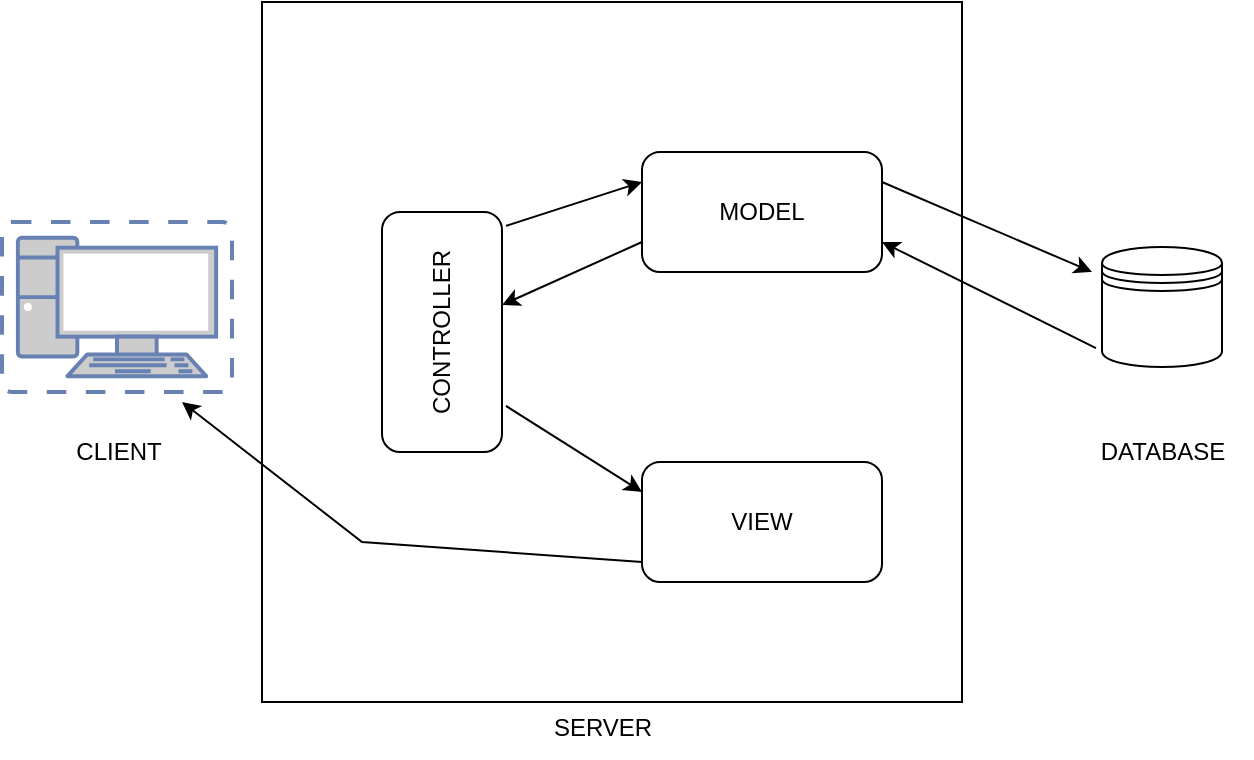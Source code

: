 <mxfile version="22.1.11" type="google">
  <diagram name="Sayfa -1" id="A4B-G4L5MD3Yk1idEYMb">
    <mxGraphModel dx="1674" dy="772" grid="1" gridSize="10" guides="1" tooltips="1" connect="1" arrows="1" fold="1" page="1" pageScale="1" pageWidth="827" pageHeight="1169" math="0" shadow="0">
      <root>
        <mxCell id="0" />
        <mxCell id="1" parent="0" />
        <mxCell id="n2QFOZv2fY4_Q-dJ_-95-1" value="" style="fontColor=#0066CC;verticalAlign=top;verticalLabelPosition=bottom;labelPosition=center;align=center;html=1;outlineConnect=0;fillColor=#CCCCCC;strokeColor=#6881B3;gradientColor=none;gradientDirection=north;strokeWidth=2;shape=mxgraph.networks.virtual_pc;" vertex="1" parent="1">
          <mxGeometry x="70" y="250" width="115" height="85" as="geometry" />
        </mxCell>
        <mxCell id="n2QFOZv2fY4_Q-dJ_-95-2" value="" style="whiteSpace=wrap;html=1;aspect=fixed;" vertex="1" parent="1">
          <mxGeometry x="200" y="140" width="350" height="350" as="geometry" />
        </mxCell>
        <mxCell id="n2QFOZv2fY4_Q-dJ_-95-3" value="" style="shape=datastore;whiteSpace=wrap;html=1;" vertex="1" parent="1">
          <mxGeometry x="620" y="262.5" width="60" height="60" as="geometry" />
        </mxCell>
        <mxCell id="n2QFOZv2fY4_Q-dJ_-95-4" value="CLIENT" style="text;html=1;align=center;verticalAlign=middle;resizable=0;points=[];autosize=1;strokeColor=none;fillColor=none;" vertex="1" parent="1">
          <mxGeometry x="92.5" y="350" width="70" height="30" as="geometry" />
        </mxCell>
        <mxCell id="n2QFOZv2fY4_Q-dJ_-95-5" value="DATABASE" style="text;html=1;align=center;verticalAlign=middle;resizable=0;points=[];autosize=1;strokeColor=none;fillColor=none;" vertex="1" parent="1">
          <mxGeometry x="605" y="350" width="90" height="30" as="geometry" />
        </mxCell>
        <mxCell id="n2QFOZv2fY4_Q-dJ_-95-6" value="VIEW" style="rounded=1;whiteSpace=wrap;html=1;" vertex="1" parent="1">
          <mxGeometry x="390" y="370" width="120" height="60" as="geometry" />
        </mxCell>
        <mxCell id="n2QFOZv2fY4_Q-dJ_-95-7" value="MODEL" style="rounded=1;whiteSpace=wrap;html=1;" vertex="1" parent="1">
          <mxGeometry x="390" y="215" width="120" height="60" as="geometry" />
        </mxCell>
        <mxCell id="n2QFOZv2fY4_Q-dJ_-95-8" value="CONTROLLER" style="rounded=1;whiteSpace=wrap;html=1;rotation=-90;" vertex="1" parent="1">
          <mxGeometry x="230" y="275" width="120" height="60" as="geometry" />
        </mxCell>
        <mxCell id="n2QFOZv2fY4_Q-dJ_-95-9" value="" style="endArrow=classic;html=1;rounded=0;exitX=0.942;exitY=1.033;exitDx=0;exitDy=0;entryX=0;entryY=0.25;entryDx=0;entryDy=0;exitPerimeter=0;" edge="1" parent="1" source="n2QFOZv2fY4_Q-dJ_-95-8" target="n2QFOZv2fY4_Q-dJ_-95-7">
          <mxGeometry width="50" height="50" relative="1" as="geometry">
            <mxPoint x="390" y="420" as="sourcePoint" />
            <mxPoint x="440" y="370" as="targetPoint" />
          </mxGeometry>
        </mxCell>
        <mxCell id="n2QFOZv2fY4_Q-dJ_-95-10" value="" style="endArrow=classic;html=1;rounded=0;exitX=0;exitY=0.75;exitDx=0;exitDy=0;" edge="1" parent="1" source="n2QFOZv2fY4_Q-dJ_-95-7" target="n2QFOZv2fY4_Q-dJ_-95-8">
          <mxGeometry width="50" height="50" relative="1" as="geometry">
            <mxPoint x="390" y="420" as="sourcePoint" />
            <mxPoint x="440" y="370" as="targetPoint" />
          </mxGeometry>
        </mxCell>
        <mxCell id="n2QFOZv2fY4_Q-dJ_-95-11" value="" style="endArrow=classic;html=1;rounded=0;exitX=0.192;exitY=1.033;exitDx=0;exitDy=0;exitPerimeter=0;entryX=0;entryY=0.25;entryDx=0;entryDy=0;" edge="1" parent="1" source="n2QFOZv2fY4_Q-dJ_-95-8" target="n2QFOZv2fY4_Q-dJ_-95-6">
          <mxGeometry width="50" height="50" relative="1" as="geometry">
            <mxPoint x="390" y="420" as="sourcePoint" />
            <mxPoint x="440" y="370" as="targetPoint" />
          </mxGeometry>
        </mxCell>
        <mxCell id="n2QFOZv2fY4_Q-dJ_-95-12" value="" style="endArrow=classic;html=1;rounded=0;exitX=1;exitY=0.25;exitDx=0;exitDy=0;entryX=-0.083;entryY=0.208;entryDx=0;entryDy=0;entryPerimeter=0;" edge="1" parent="1" source="n2QFOZv2fY4_Q-dJ_-95-7" target="n2QFOZv2fY4_Q-dJ_-95-3">
          <mxGeometry width="50" height="50" relative="1" as="geometry">
            <mxPoint x="390" y="420" as="sourcePoint" />
            <mxPoint x="440" y="370" as="targetPoint" />
          </mxGeometry>
        </mxCell>
        <mxCell id="n2QFOZv2fY4_Q-dJ_-95-13" value="" style="endArrow=classic;html=1;rounded=0;exitX=-0.05;exitY=0.842;exitDx=0;exitDy=0;exitPerimeter=0;entryX=1;entryY=0.75;entryDx=0;entryDy=0;" edge="1" parent="1" source="n2QFOZv2fY4_Q-dJ_-95-3" target="n2QFOZv2fY4_Q-dJ_-95-7">
          <mxGeometry width="50" height="50" relative="1" as="geometry">
            <mxPoint x="390" y="420" as="sourcePoint" />
            <mxPoint x="440" y="370" as="targetPoint" />
          </mxGeometry>
        </mxCell>
        <mxCell id="n2QFOZv2fY4_Q-dJ_-95-14" value="" style="endArrow=classic;html=1;rounded=0;" edge="1" parent="1">
          <mxGeometry width="50" height="50" relative="1" as="geometry">
            <mxPoint x="390" y="420" as="sourcePoint" />
            <mxPoint x="160" y="340" as="targetPoint" />
            <Array as="points">
              <mxPoint x="250" y="410" />
            </Array>
          </mxGeometry>
        </mxCell>
        <mxCell id="n2QFOZv2fY4_Q-dJ_-95-15" value="SERVER" style="text;html=1;align=center;verticalAlign=middle;resizable=0;points=[];autosize=1;strokeColor=none;fillColor=none;" vertex="1" parent="1">
          <mxGeometry x="335" y="488" width="70" height="30" as="geometry" />
        </mxCell>
      </root>
    </mxGraphModel>
  </diagram>
</mxfile>
